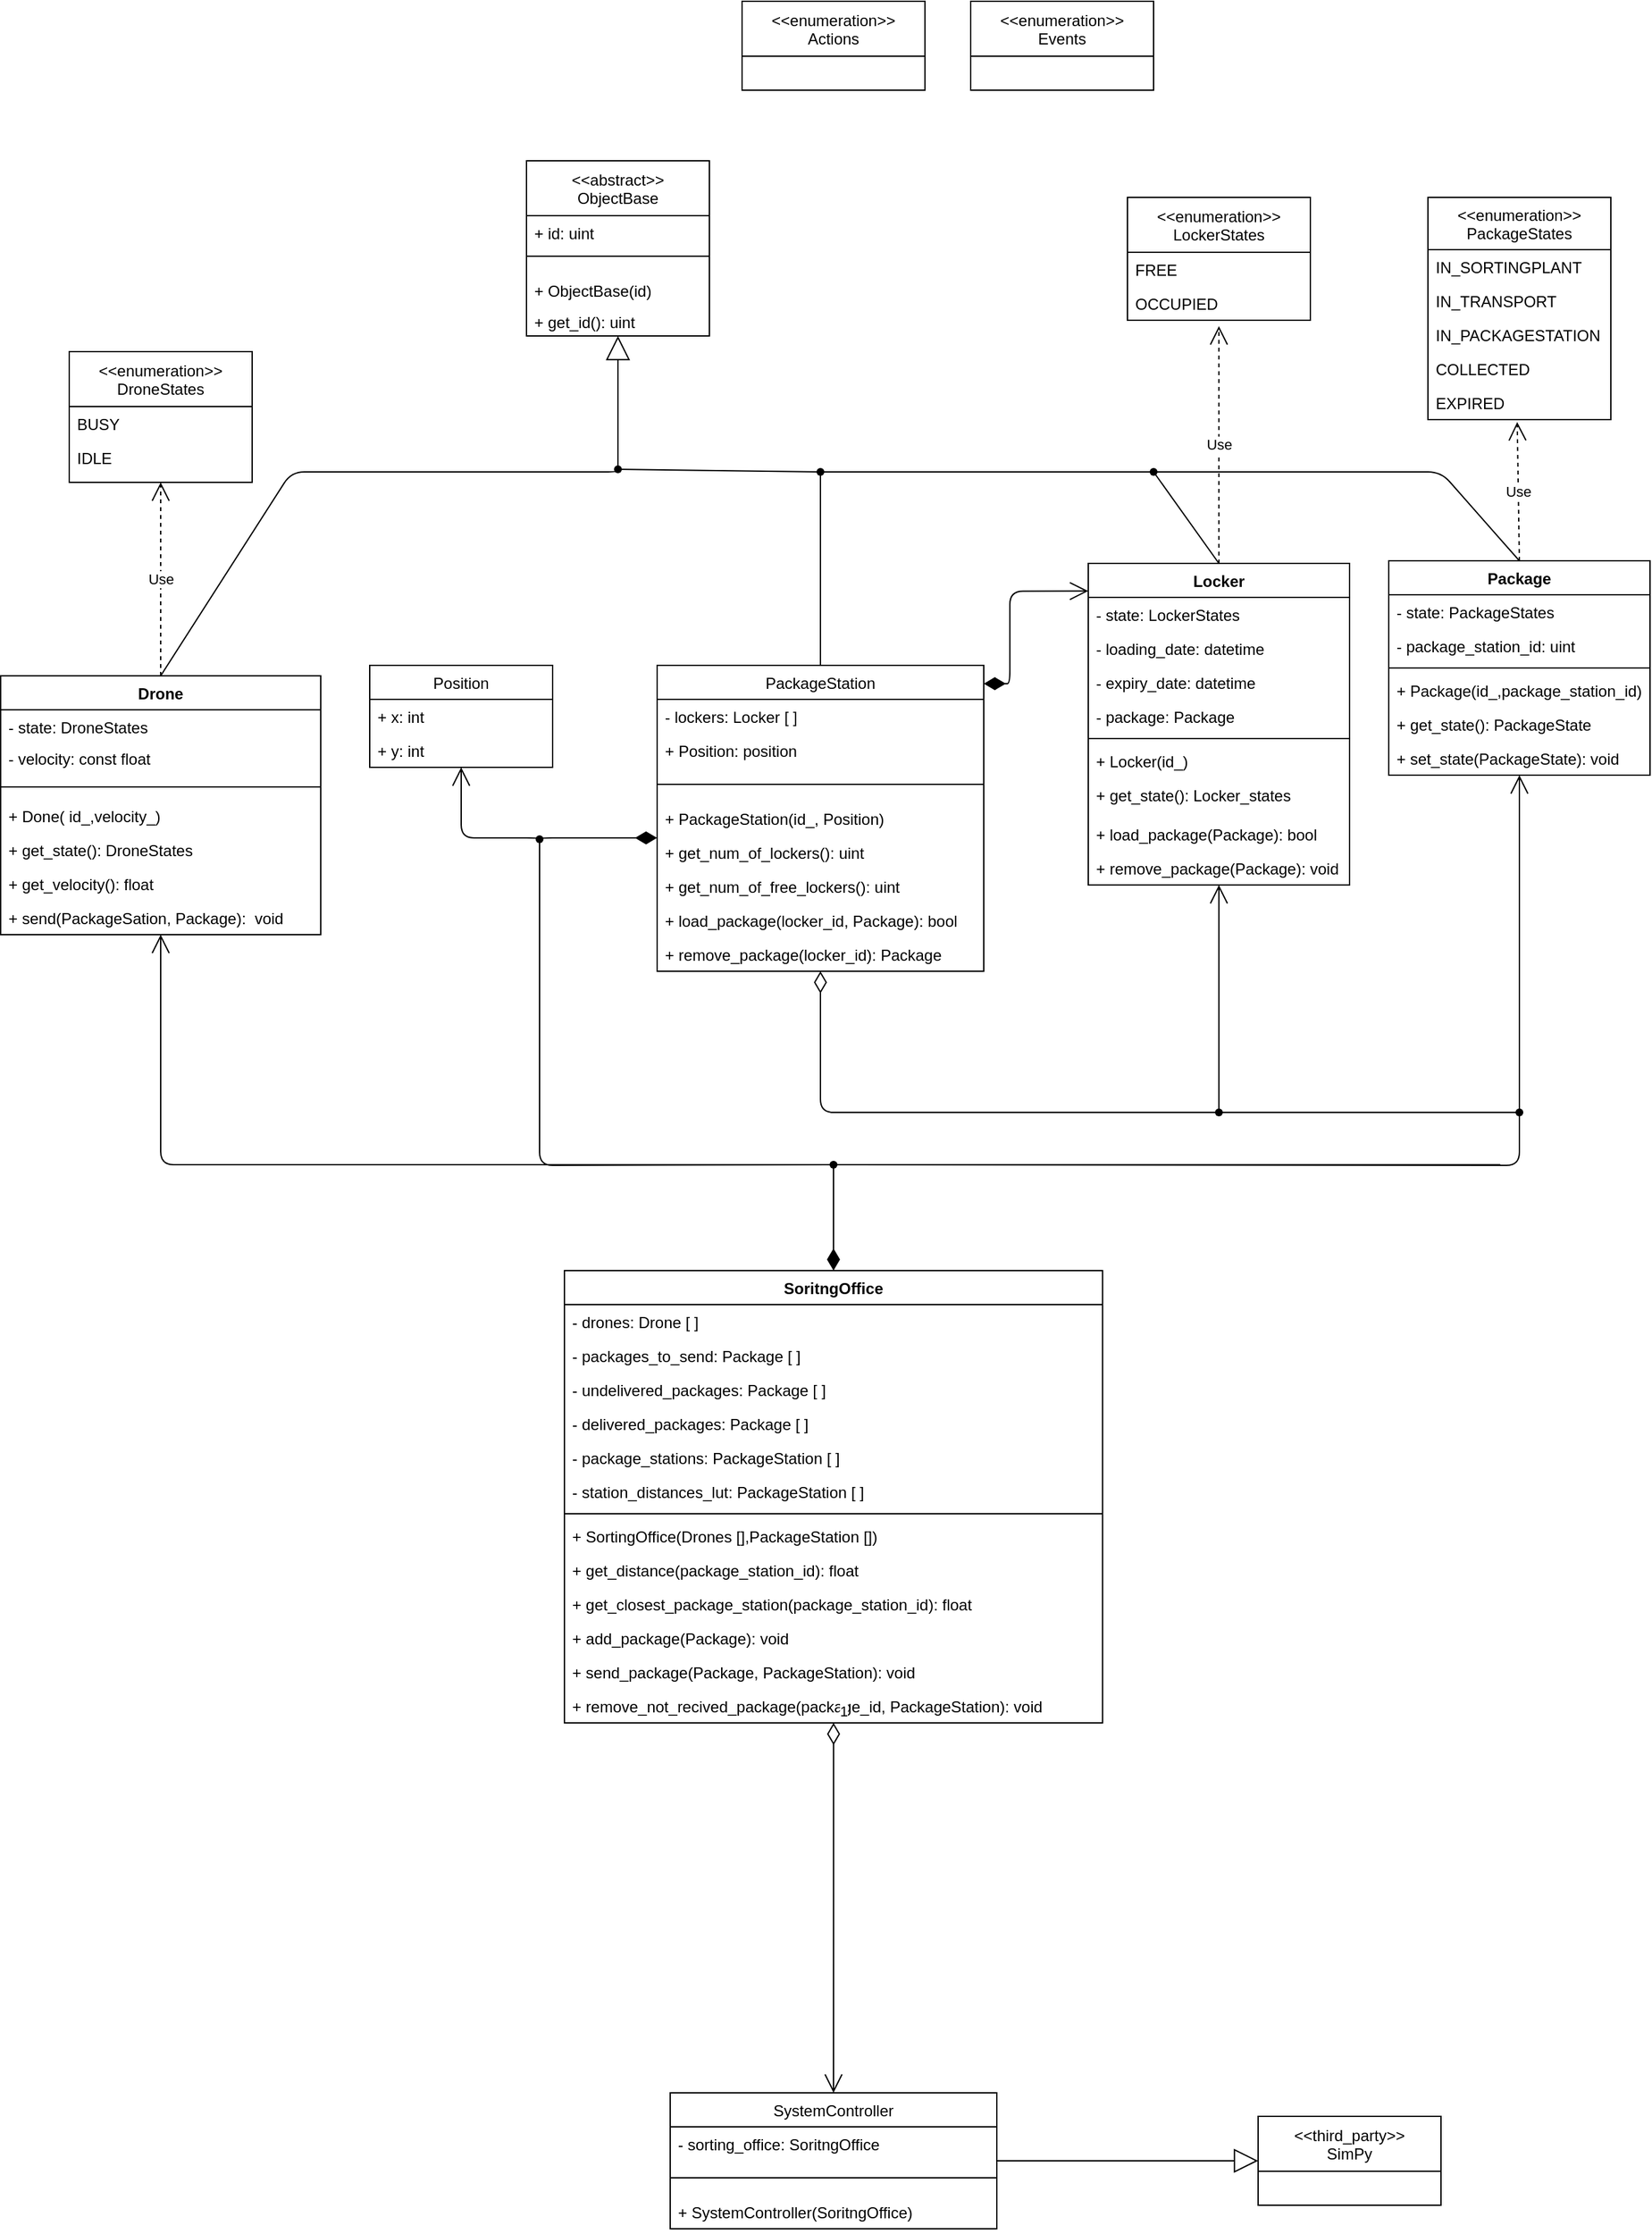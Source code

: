 <mxfile>
    <diagram id="86PfZqOsW2icAPBCHRVc" name="Page-1">
        <mxGraphModel dx="2055" dy="1757" grid="1" gridSize="10" guides="1" tooltips="1" connect="1" arrows="1" fold="1" page="1" pageScale="1" pageWidth="850" pageHeight="1100" math="0" shadow="0">
            <root>
                <mxCell id="0"/>
                <mxCell id="1" parent="0"/>
                <mxCell id="2" value="Drone" style="swimlane;fontStyle=1;align=center;verticalAlign=top;childLayout=stackLayout;horizontal=1;startSize=26;horizontalStack=0;resizeParent=1;resizeParentMax=0;resizeLast=0;collapsible=1;marginBottom=0;" parent="1" vertex="1">
                    <mxGeometry x="-362.5" y="126" width="245" height="198" as="geometry">
                        <mxRectangle x="50" y="120" width="80" height="30" as="alternateBounds"/>
                    </mxGeometry>
                </mxCell>
                <mxCell id="3" value="- state: DroneStates" style="text;strokeColor=none;fillColor=none;align=left;verticalAlign=top;spacingLeft=4;spacingRight=4;overflow=hidden;rotatable=0;points=[[0,0.5],[1,0.5]];portConstraint=eastwest;" parent="2" vertex="1">
                    <mxGeometry y="26" width="245" height="24" as="geometry"/>
                </mxCell>
                <mxCell id="29" value="- velocity: const float" style="text;strokeColor=none;fillColor=none;align=left;verticalAlign=top;spacingLeft=4;spacingRight=4;overflow=hidden;rotatable=0;points=[[0,0.5],[1,0.5]];portConstraint=eastwest;" parent="2" vertex="1">
                    <mxGeometry y="50" width="245" height="26" as="geometry"/>
                </mxCell>
                <mxCell id="4" value="" style="line;strokeWidth=1;fillColor=none;align=left;verticalAlign=middle;spacingTop=-1;spacingLeft=3;spacingRight=3;rotatable=0;labelPosition=right;points=[];portConstraint=eastwest;strokeColor=inherit;" parent="2" vertex="1">
                    <mxGeometry y="76" width="245" height="18" as="geometry"/>
                </mxCell>
                <mxCell id="131" value="+ Done( id_,velocity_)" style="text;strokeColor=none;fillColor=none;align=left;verticalAlign=top;spacingLeft=4;spacingRight=4;overflow=hidden;rotatable=0;points=[[0,0.5],[1,0.5]];portConstraint=eastwest;" parent="2" vertex="1">
                    <mxGeometry y="94" width="245" height="26" as="geometry"/>
                </mxCell>
                <mxCell id="132" value="+ get_state(): DroneStates" style="text;strokeColor=none;fillColor=none;align=left;verticalAlign=top;spacingLeft=4;spacingRight=4;overflow=hidden;rotatable=0;points=[[0,0.5],[1,0.5]];portConstraint=eastwest;" parent="2" vertex="1">
                    <mxGeometry y="120" width="245" height="26" as="geometry"/>
                </mxCell>
                <mxCell id="134" value="+ get_velocity(): float" style="text;strokeColor=none;fillColor=none;align=left;verticalAlign=top;spacingLeft=4;spacingRight=4;overflow=hidden;rotatable=0;points=[[0,0.5],[1,0.5]];portConstraint=eastwest;" parent="2" vertex="1">
                    <mxGeometry y="146" width="245" height="26" as="geometry"/>
                </mxCell>
                <mxCell id="133" value="+ send(PackageSation, Package):  void" style="text;strokeColor=none;fillColor=none;align=left;verticalAlign=top;spacingLeft=4;spacingRight=4;overflow=hidden;rotatable=0;points=[[0,0.5],[1,0.5]];portConstraint=eastwest;" parent="2" vertex="1">
                    <mxGeometry y="172" width="245" height="26" as="geometry"/>
                </mxCell>
                <mxCell id="233" style="edgeStyle=none;html=1;endArrow=none;endFill=0;startArrow=none;" parent="1" source="237" target="230" edge="1">
                    <mxGeometry relative="1" as="geometry">
                        <mxPoint x="265" y="-32" as="sourcePoint"/>
                        <Array as="points"/>
                    </mxGeometry>
                </mxCell>
                <mxCell id="239" style="edgeStyle=none;html=1;entryX=0.633;entryY=0.5;entryDx=0;entryDy=0;entryPerimeter=0;endArrow=none;endFill=0;" parent="1" source="6" target="237" edge="1">
                    <mxGeometry relative="1" as="geometry"/>
                </mxCell>
                <mxCell id="6" value="PackageStation" style="swimlane;fontStyle=0;align=center;verticalAlign=top;childLayout=stackLayout;horizontal=1;startSize=26;horizontalStack=0;resizeParent=1;resizeParentMax=0;resizeLast=0;collapsible=1;marginBottom=0;" parent="1" vertex="1">
                    <mxGeometry x="140" y="118" width="250" height="234" as="geometry"/>
                </mxCell>
                <mxCell id="32" value="- lockers: Locker [ ]" style="text;strokeColor=none;fillColor=none;align=left;verticalAlign=top;spacingLeft=4;spacingRight=4;overflow=hidden;rotatable=0;points=[[0,0.5],[1,0.5]];portConstraint=eastwest;" parent="6" vertex="1">
                    <mxGeometry y="26" width="250" height="26" as="geometry"/>
                </mxCell>
                <mxCell id="87" value="+ Position: position" style="text;strokeColor=none;fillColor=none;align=left;verticalAlign=top;spacingLeft=4;spacingRight=4;overflow=hidden;rotatable=0;points=[[0,0.5],[1,0.5]];portConstraint=eastwest;" parent="6" vertex="1">
                    <mxGeometry y="52" width="250" height="26" as="geometry"/>
                </mxCell>
                <mxCell id="8" value="" style="line;strokeWidth=1;fillColor=none;align=left;verticalAlign=middle;spacingTop=-1;spacingLeft=3;spacingRight=3;rotatable=0;labelPosition=right;points=[];portConstraint=eastwest;strokeColor=inherit;" parent="6" vertex="1">
                    <mxGeometry y="78" width="250" height="26" as="geometry"/>
                </mxCell>
                <mxCell id="9" value="+ PackageStation(id_, Position)" style="text;strokeColor=none;fillColor=none;align=left;verticalAlign=top;spacingLeft=4;spacingRight=4;overflow=hidden;rotatable=0;points=[[0,0.5],[1,0.5]];portConstraint=eastwest;" parent="6" vertex="1">
                    <mxGeometry y="104" width="250" height="26" as="geometry"/>
                </mxCell>
                <mxCell id="136" value="+ get_num_of_lockers(): uint" style="text;strokeColor=none;fillColor=none;align=left;verticalAlign=top;spacingLeft=4;spacingRight=4;overflow=hidden;rotatable=0;points=[[0,0.5],[1,0.5]];portConstraint=eastwest;" parent="6" vertex="1">
                    <mxGeometry y="130" width="250" height="26" as="geometry"/>
                </mxCell>
                <mxCell id="137" value="+ get_num_of_free_lockers(): uint" style="text;strokeColor=none;fillColor=none;align=left;verticalAlign=top;spacingLeft=4;spacingRight=4;overflow=hidden;rotatable=0;points=[[0,0.5],[1,0.5]];portConstraint=eastwest;" parent="6" vertex="1">
                    <mxGeometry y="156" width="250" height="26" as="geometry"/>
                </mxCell>
                <mxCell id="138" value="+ load_package(locker_id, Package): bool" style="text;strokeColor=none;fillColor=none;align=left;verticalAlign=top;spacingLeft=4;spacingRight=4;overflow=hidden;rotatable=0;points=[[0,0.5],[1,0.5]];portConstraint=eastwest;" parent="6" vertex="1">
                    <mxGeometry y="182" width="250" height="26" as="geometry"/>
                </mxCell>
                <mxCell id="167" value="+ remove_package(locker_id): Package" style="text;strokeColor=none;fillColor=none;align=left;verticalAlign=top;spacingLeft=4;spacingRight=4;overflow=hidden;rotatable=0;points=[[0,0.5],[1,0.5]];portConstraint=eastwest;" parent="6" vertex="1">
                    <mxGeometry y="208" width="250" height="26" as="geometry"/>
                </mxCell>
                <mxCell id="242" style="edgeStyle=none;html=1;entryX=0.75;entryY=0.633;entryDx=0;entryDy=0;entryPerimeter=0;endArrow=none;endFill=0;exitX=0.5;exitY=0;exitDx=0;exitDy=0;" parent="1" source="10" target="240" edge="1">
                    <mxGeometry relative="1" as="geometry">
                        <Array as="points">
                            <mxPoint x="740" y="-30"/>
                        </Array>
                    </mxGeometry>
                </mxCell>
                <mxCell id="10" value="Package" style="swimlane;fontStyle=1;align=center;verticalAlign=top;childLayout=stackLayout;horizontal=1;startSize=26;horizontalStack=0;resizeParent=1;resizeParentMax=0;resizeLast=0;collapsible=1;marginBottom=0;" parent="1" vertex="1">
                    <mxGeometry x="700" y="38" width="200" height="164" as="geometry"/>
                </mxCell>
                <mxCell id="34" value="- state: PackageStates" style="text;strokeColor=none;fillColor=none;align=left;verticalAlign=top;spacingLeft=4;spacingRight=4;overflow=hidden;rotatable=0;points=[[0,0.5],[1,0.5]];portConstraint=eastwest;" parent="10" vertex="1">
                    <mxGeometry y="26" width="200" height="26" as="geometry"/>
                </mxCell>
                <mxCell id="36" value="- package_station_id: uint" style="text;strokeColor=none;fillColor=none;align=left;verticalAlign=top;spacingLeft=4;spacingRight=4;overflow=hidden;rotatable=0;points=[[0,0.5],[1,0.5]];portConstraint=eastwest;" parent="10" vertex="1">
                    <mxGeometry y="52" width="200" height="26" as="geometry"/>
                </mxCell>
                <mxCell id="12" value="" style="line;strokeWidth=1;fillColor=none;align=left;verticalAlign=middle;spacingTop=-1;spacingLeft=3;spacingRight=3;rotatable=0;labelPosition=right;points=[];portConstraint=eastwest;strokeColor=inherit;" parent="10" vertex="1">
                    <mxGeometry y="78" width="200" height="8" as="geometry"/>
                </mxCell>
                <mxCell id="13" value="+ Package(id_,package_station_id)" style="text;strokeColor=none;fillColor=none;align=left;verticalAlign=top;spacingLeft=4;spacingRight=4;overflow=hidden;rotatable=0;points=[[0,0.5],[1,0.5]];portConstraint=eastwest;" parent="10" vertex="1">
                    <mxGeometry y="86" width="200" height="26" as="geometry"/>
                </mxCell>
                <mxCell id="153" value="+ get_state(): PackageState" style="text;strokeColor=none;fillColor=none;align=left;verticalAlign=top;spacingLeft=4;spacingRight=4;overflow=hidden;rotatable=0;points=[[0,0.5],[1,0.5]];portConstraint=eastwest;" parent="10" vertex="1">
                    <mxGeometry y="112" width="200" height="26" as="geometry"/>
                </mxCell>
                <mxCell id="154" value="+ set_state(PackageState): void " style="text;strokeColor=none;fillColor=none;align=left;verticalAlign=top;spacingLeft=4;spacingRight=4;overflow=hidden;rotatable=0;points=[[0,0.5],[1,0.5]];portConstraint=eastwest;" parent="10" vertex="1">
                    <mxGeometry y="138" width="200" height="26" as="geometry"/>
                </mxCell>
                <mxCell id="234" style="edgeStyle=none;html=1;exitDx=0;exitDy=0;endArrow=none;endFill=0;entryX=0.733;entryY=0.933;entryDx=0;entryDy=0;entryPerimeter=0;startArrow=none;" parent="1" source="240" target="237" edge="1">
                    <mxGeometry relative="1" as="geometry">
                        <mxPoint x="280" y="-20" as="targetPoint"/>
                        <Array as="points"/>
                    </mxGeometry>
                </mxCell>
                <mxCell id="15" value="Locker" style="swimlane;fontStyle=1;align=center;verticalAlign=top;childLayout=stackLayout;horizontal=1;startSize=26;horizontalStack=0;resizeParent=1;resizeParentMax=0;resizeLast=0;collapsible=1;marginBottom=0;" parent="1" vertex="1">
                    <mxGeometry x="470" y="40" width="200" height="246" as="geometry"/>
                </mxCell>
                <mxCell id="40" value="- state: LockerStates" style="text;strokeColor=none;fillColor=none;align=left;verticalAlign=top;spacingLeft=4;spacingRight=4;overflow=hidden;rotatable=0;points=[[0,0.5],[1,0.5]];portConstraint=eastwest;" parent="15" vertex="1">
                    <mxGeometry y="26" width="200" height="26" as="geometry"/>
                </mxCell>
                <mxCell id="41" value="- loading_date: datetime" style="text;strokeColor=none;fillColor=none;align=left;verticalAlign=top;spacingLeft=4;spacingRight=4;overflow=hidden;rotatable=0;points=[[0,0.5],[1,0.5]];portConstraint=eastwest;" parent="15" vertex="1">
                    <mxGeometry y="52" width="200" height="26" as="geometry"/>
                </mxCell>
                <mxCell id="42" value="- expiry_date: datetime" style="text;strokeColor=none;fillColor=none;align=left;verticalAlign=top;spacingLeft=4;spacingRight=4;overflow=hidden;rotatable=0;points=[[0,0.5],[1,0.5]];portConstraint=eastwest;" parent="15" vertex="1">
                    <mxGeometry y="78" width="200" height="26" as="geometry"/>
                </mxCell>
                <mxCell id="171" value="- package: Package" style="text;strokeColor=none;fillColor=none;align=left;verticalAlign=top;spacingLeft=4;spacingRight=4;overflow=hidden;rotatable=0;points=[[0,0.5],[1,0.5]];portConstraint=eastwest;" parent="15" vertex="1">
                    <mxGeometry y="104" width="200" height="26" as="geometry"/>
                </mxCell>
                <mxCell id="17" value="" style="line;strokeWidth=1;fillColor=none;align=left;verticalAlign=middle;spacingTop=-1;spacingLeft=3;spacingRight=3;rotatable=0;labelPosition=right;points=[];portConstraint=eastwest;strokeColor=inherit;" parent="15" vertex="1">
                    <mxGeometry y="130" width="200" height="8" as="geometry"/>
                </mxCell>
                <mxCell id="18" value="+ Locker(id_)" style="text;strokeColor=none;fillColor=none;align=left;verticalAlign=top;spacingLeft=4;spacingRight=4;overflow=hidden;rotatable=0;points=[[0,0.5],[1,0.5]];portConstraint=eastwest;" parent="15" vertex="1">
                    <mxGeometry y="138" width="200" height="26" as="geometry"/>
                </mxCell>
                <mxCell id="148" value="+ get_state(): Locker_states" style="text;strokeColor=none;fillColor=none;align=left;verticalAlign=top;spacingLeft=4;spacingRight=4;overflow=hidden;rotatable=0;points=[[0,0.5],[1,0.5]];portConstraint=eastwest;" parent="15" vertex="1">
                    <mxGeometry y="164" width="200" height="30" as="geometry"/>
                </mxCell>
                <mxCell id="172" value="+ load_package(Package): bool" style="text;strokeColor=none;fillColor=none;align=left;verticalAlign=top;spacingLeft=4;spacingRight=4;overflow=hidden;rotatable=0;points=[[0,0.5],[1,0.5]];portConstraint=eastwest;" parent="15" vertex="1">
                    <mxGeometry y="194" width="200" height="26" as="geometry"/>
                </mxCell>
                <mxCell id="146" value="+ remove_package(Package): void" style="text;strokeColor=none;fillColor=none;align=left;verticalAlign=top;spacingLeft=4;spacingRight=4;overflow=hidden;rotatable=0;points=[[0,0.5],[1,0.5]];portConstraint=eastwest;" parent="15" vertex="1">
                    <mxGeometry y="220" width="200" height="26" as="geometry"/>
                </mxCell>
                <mxCell id="23" value="SoritngOffice" style="swimlane;fontStyle=1;align=center;verticalAlign=top;childLayout=stackLayout;horizontal=1;startSize=26;horizontalStack=0;resizeParent=1;resizeParentMax=0;resizeLast=0;collapsible=1;marginBottom=0;" parent="1" vertex="1">
                    <mxGeometry x="69.06" y="581" width="411.87" height="346" as="geometry"/>
                </mxCell>
                <mxCell id="24" value="- drones: Drone [ ] " style="text;strokeColor=none;fillColor=none;align=left;verticalAlign=top;spacingLeft=4;spacingRight=4;overflow=hidden;rotatable=0;points=[[0,0.5],[1,0.5]];portConstraint=eastwest;" parent="23" vertex="1">
                    <mxGeometry y="26" width="411.87" height="26" as="geometry"/>
                </mxCell>
                <mxCell id="43" value="- packages_to_send: Package [ ] " style="text;strokeColor=none;fillColor=none;align=left;verticalAlign=top;spacingLeft=4;spacingRight=4;overflow=hidden;rotatable=0;points=[[0,0.5],[1,0.5]];portConstraint=eastwest;" parent="23" vertex="1">
                    <mxGeometry y="52" width="411.87" height="26" as="geometry"/>
                </mxCell>
                <mxCell id="44" value="- undelivered_packages: Package [ ] " style="text;strokeColor=none;fillColor=none;align=left;verticalAlign=top;spacingLeft=4;spacingRight=4;overflow=hidden;rotatable=0;points=[[0,0.5],[1,0.5]];portConstraint=eastwest;" parent="23" vertex="1">
                    <mxGeometry y="78" width="411.87" height="26" as="geometry"/>
                </mxCell>
                <mxCell id="45" value="- delivered_packages: Package [ ] " style="text;strokeColor=none;fillColor=none;align=left;verticalAlign=top;spacingLeft=4;spacingRight=4;overflow=hidden;rotatable=0;points=[[0,0.5],[1,0.5]];portConstraint=eastwest;" parent="23" vertex="1">
                    <mxGeometry y="104" width="411.87" height="26" as="geometry"/>
                </mxCell>
                <mxCell id="164" value="- package_stations: PackageStation [ ]" style="text;strokeColor=none;fillColor=none;align=left;verticalAlign=top;spacingLeft=4;spacingRight=4;overflow=hidden;rotatable=0;points=[[0,0.5],[1,0.5]];portConstraint=eastwest;" parent="23" vertex="1">
                    <mxGeometry y="130" width="411.87" height="26" as="geometry"/>
                </mxCell>
                <mxCell id="179" value="- station_distances_lut: PackageStation [ ]" style="text;strokeColor=none;fillColor=none;align=left;verticalAlign=top;spacingLeft=4;spacingRight=4;overflow=hidden;rotatable=0;points=[[0,0.5],[1,0.5]];portConstraint=eastwest;" parent="23" vertex="1">
                    <mxGeometry y="156" width="411.87" height="26" as="geometry"/>
                </mxCell>
                <mxCell id="25" value="" style="line;strokeWidth=1;fillColor=none;align=left;verticalAlign=middle;spacingTop=-1;spacingLeft=3;spacingRight=3;rotatable=0;labelPosition=right;points=[];portConstraint=eastwest;strokeColor=inherit;" parent="23" vertex="1">
                    <mxGeometry y="182" width="411.87" height="8" as="geometry"/>
                </mxCell>
                <mxCell id="26" value="+ SortingOffice(Drones [],PackageStation [])" style="text;strokeColor=none;fillColor=none;align=left;verticalAlign=top;spacingLeft=4;spacingRight=4;overflow=hidden;rotatable=0;points=[[0,0.5],[1,0.5]];portConstraint=eastwest;" parent="23" vertex="1">
                    <mxGeometry y="190" width="411.87" height="26" as="geometry"/>
                </mxCell>
                <mxCell id="22" value="+ get_distance(package_station_id): float" style="text;strokeColor=none;fillColor=none;align=left;verticalAlign=top;spacingLeft=4;spacingRight=4;overflow=hidden;rotatable=0;points=[[0,0.5],[1,0.5]];portConstraint=eastwest;" parent="23" vertex="1">
                    <mxGeometry y="216" width="411.87" height="26" as="geometry"/>
                </mxCell>
                <mxCell id="163" value="+ get_closest_package_station(package_station_id): float" style="text;strokeColor=none;fillColor=none;align=left;verticalAlign=top;spacingLeft=4;spacingRight=4;overflow=hidden;rotatable=0;points=[[0,0.5],[1,0.5]];portConstraint=eastwest;" parent="23" vertex="1">
                    <mxGeometry y="242" width="411.87" height="26" as="geometry"/>
                </mxCell>
                <mxCell id="165" value="+ add_package(Package): void" style="text;strokeColor=none;fillColor=none;align=left;verticalAlign=top;spacingLeft=4;spacingRight=4;overflow=hidden;rotatable=0;points=[[0,0.5],[1,0.5]];portConstraint=eastwest;" parent="23" vertex="1">
                    <mxGeometry y="268" width="411.87" height="26" as="geometry"/>
                </mxCell>
                <mxCell id="161" value="+ send_package(Package, PackageStation): void    " style="text;strokeColor=none;fillColor=none;align=left;verticalAlign=top;spacingLeft=4;spacingRight=4;overflow=hidden;rotatable=0;points=[[0,0.5],[1,0.5]];portConstraint=eastwest;" parent="23" vertex="1">
                    <mxGeometry y="294" width="411.87" height="26" as="geometry"/>
                </mxCell>
                <mxCell id="166" value="+ remove_not_recived_package(package_id, PackageStation): void" style="text;strokeColor=none;fillColor=none;align=left;verticalAlign=top;spacingLeft=4;spacingRight=4;overflow=hidden;rotatable=0;points=[[0,0.5],[1,0.5]];portConstraint=eastwest;" parent="23" vertex="1">
                    <mxGeometry y="320" width="411.87" height="26" as="geometry"/>
                </mxCell>
                <mxCell id="47" value="&lt;&lt;enumeration&gt;&gt;&#10;PackageStates" style="swimlane;fontStyle=0;childLayout=stackLayout;horizontal=1;startSize=40;fillColor=none;horizontalStack=0;resizeParent=1;resizeParentMax=0;resizeLast=0;collapsible=1;marginBottom=0;" parent="1" vertex="1">
                    <mxGeometry x="730" y="-240" width="140" height="170" as="geometry"/>
                </mxCell>
                <mxCell id="151" value="IN_SORTINGPLANT" style="text;strokeColor=none;fillColor=none;align=left;verticalAlign=top;spacingLeft=4;spacingRight=4;overflow=hidden;rotatable=0;points=[[0,0.5],[1,0.5]];portConstraint=eastwest;" parent="47" vertex="1">
                    <mxGeometry y="40" width="140" height="26" as="geometry"/>
                </mxCell>
                <mxCell id="49" value="IN_TRANSPORT" style="text;strokeColor=none;fillColor=none;align=left;verticalAlign=top;spacingLeft=4;spacingRight=4;overflow=hidden;rotatable=0;points=[[0,0.5],[1,0.5]];portConstraint=eastwest;" parent="47" vertex="1">
                    <mxGeometry y="66" width="140" height="26" as="geometry"/>
                </mxCell>
                <mxCell id="50" value="IN_PACKAGESTATION" style="text;strokeColor=none;fillColor=none;align=left;verticalAlign=top;spacingLeft=4;spacingRight=4;overflow=hidden;rotatable=0;points=[[0,0.5],[1,0.5]];portConstraint=eastwest;" parent="47" vertex="1">
                    <mxGeometry y="92" width="140" height="26" as="geometry"/>
                </mxCell>
                <mxCell id="51" value="COLLECTED" style="text;strokeColor=none;fillColor=none;align=left;verticalAlign=top;spacingLeft=4;spacingRight=4;overflow=hidden;rotatable=0;points=[[0,0.5],[1,0.5]];portConstraint=eastwest;" parent="47" vertex="1">
                    <mxGeometry y="118" width="140" height="26" as="geometry"/>
                </mxCell>
                <mxCell id="52" value="EXPIRED" style="text;strokeColor=none;fillColor=none;align=left;verticalAlign=top;spacingLeft=4;spacingRight=4;overflow=hidden;rotatable=0;points=[[0,0.5],[1,0.5]];portConstraint=eastwest;" parent="47" vertex="1">
                    <mxGeometry y="144" width="140" height="26" as="geometry"/>
                </mxCell>
                <mxCell id="57" value="&lt;&lt;enumeration&gt;&gt;&#10;DroneStates" style="swimlane;fontStyle=0;childLayout=stackLayout;horizontal=1;startSize=42;fillColor=none;horizontalStack=0;resizeParent=1;resizeParentMax=0;resizeLast=0;collapsible=1;marginBottom=0;" parent="1" vertex="1">
                    <mxGeometry x="-310" y="-122" width="140" height="100" as="geometry"/>
                </mxCell>
                <mxCell id="58" value="BUSY" style="text;strokeColor=none;fillColor=none;align=left;verticalAlign=top;spacingLeft=4;spacingRight=4;overflow=hidden;rotatable=0;points=[[0,0.5],[1,0.5]];portConstraint=eastwest;" parent="57" vertex="1">
                    <mxGeometry y="42" width="140" height="26" as="geometry"/>
                </mxCell>
                <mxCell id="59" value="IDLE" style="text;strokeColor=none;fillColor=none;align=left;verticalAlign=top;spacingLeft=4;spacingRight=4;overflow=hidden;rotatable=0;points=[[0,0.5],[1,0.5]];portConstraint=eastwest;" parent="57" vertex="1">
                    <mxGeometry y="68" width="140" height="32" as="geometry"/>
                </mxCell>
                <mxCell id="61" value="&lt;&lt;enumeration&gt;&gt;&#10;LockerStates" style="swimlane;fontStyle=0;childLayout=stackLayout;horizontal=1;startSize=42;fillColor=none;horizontalStack=0;resizeParent=1;resizeParentMax=0;resizeLast=0;collapsible=1;marginBottom=0;" parent="1" vertex="1">
                    <mxGeometry x="500" y="-240" width="140" height="94" as="geometry"/>
                </mxCell>
                <mxCell id="62" value="FREE" style="text;strokeColor=none;fillColor=none;align=left;verticalAlign=top;spacingLeft=4;spacingRight=4;overflow=hidden;rotatable=0;points=[[0,0.5],[1,0.5]];portConstraint=eastwest;" parent="61" vertex="1">
                    <mxGeometry y="42" width="140" height="26" as="geometry"/>
                </mxCell>
                <mxCell id="63" value="OCCUPIED" style="text;strokeColor=none;fillColor=none;align=left;verticalAlign=top;spacingLeft=4;spacingRight=4;overflow=hidden;rotatable=0;points=[[0,0.5],[1,0.5]];portConstraint=eastwest;" parent="61" vertex="1">
                    <mxGeometry y="68" width="140" height="26" as="geometry"/>
                </mxCell>
                <mxCell id="64" value="Use" style="endArrow=open;endSize=12;dashed=1;html=1;exitX=0.5;exitY=0;exitDx=0;exitDy=0;" parent="1" source="2" target="59" edge="1">
                    <mxGeometry width="160" relative="1" as="geometry">
                        <mxPoint x="-30" y="203" as="sourcePoint"/>
                        <mxPoint x="-50" y="-7" as="targetPoint"/>
                        <mxPoint as="offset"/>
                    </mxGeometry>
                </mxCell>
                <mxCell id="65" value="Use" style="endArrow=open;endSize=12;dashed=1;html=1;exitX=0.5;exitY=0;exitDx=0;exitDy=0;entryX=0.488;entryY=1.071;entryDx=0;entryDy=0;entryPerimeter=0;" parent="1" source="10" target="52" edge="1">
                    <mxGeometry width="160" relative="1" as="geometry">
                        <mxPoint x="790" y="-10" as="sourcePoint"/>
                        <mxPoint x="950" y="-10" as="targetPoint"/>
                    </mxGeometry>
                </mxCell>
                <mxCell id="66" value="Use" style="endArrow=open;endSize=12;dashed=1;html=1;exitX=0.5;exitY=0;exitDx=0;exitDy=0;entryX=0.5;entryY=1.173;entryDx=0;entryDy=0;entryPerimeter=0;" parent="1" source="15" target="63" edge="1">
                    <mxGeometry width="160" relative="1" as="geometry">
                        <mxPoint x="560" y="80" as="sourcePoint"/>
                        <mxPoint x="720" y="80" as="targetPoint"/>
                    </mxGeometry>
                </mxCell>
                <mxCell id="82" value="Position" style="swimlane;fontStyle=0;childLayout=stackLayout;horizontal=1;startSize=26;fillColor=none;horizontalStack=0;resizeParent=1;resizeParentMax=0;resizeLast=0;collapsible=1;marginBottom=0;" parent="1" vertex="1">
                    <mxGeometry x="-80" y="118" width="140" height="78" as="geometry"/>
                </mxCell>
                <mxCell id="83" value="+ x: int " style="text;strokeColor=none;fillColor=none;align=left;verticalAlign=top;spacingLeft=4;spacingRight=4;overflow=hidden;rotatable=0;points=[[0,0.5],[1,0.5]];portConstraint=eastwest;" parent="82" vertex="1">
                    <mxGeometry y="26" width="140" height="26" as="geometry"/>
                </mxCell>
                <mxCell id="84" value="+ y: int " style="text;strokeColor=none;fillColor=none;align=left;verticalAlign=top;spacingLeft=4;spacingRight=4;overflow=hidden;rotatable=0;points=[[0,0.5],[1,0.5]];portConstraint=eastwest;" parent="82" vertex="1">
                    <mxGeometry y="52" width="140" height="26" as="geometry"/>
                </mxCell>
                <mxCell id="72" value="" style="endArrow=open;html=1;endSize=12;startArrow=diamondThin;startSize=14;startFill=1;edgeStyle=orthogonalEdgeStyle;align=left;verticalAlign=bottom;entryX=0;entryY=0.086;entryDx=0;entryDy=0;entryPerimeter=0;" parent="1" source="6" target="15" edge="1">
                    <mxGeometry x="-1" y="3" relative="1" as="geometry">
                        <mxPoint x="410" y="190" as="sourcePoint"/>
                        <mxPoint x="490" y="138" as="targetPoint"/>
                        <Array as="points">
                            <mxPoint x="410" y="132"/>
                        </Array>
                    </mxGeometry>
                </mxCell>
                <mxCell id="118" value="" style="endArrow=none;html=1;endSize=12;startArrow=none;startSize=14;startFill=1;edgeStyle=orthogonalEdgeStyle;align=left;verticalAlign=bottom;exitDx=0;exitDy=0;endFill=0;" parent="1" source="117" edge="1">
                    <mxGeometry x="-1" y="3" relative="1" as="geometry">
                        <mxPoint x="240" y="420" as="sourcePoint"/>
                        <mxPoint x="275" y="500" as="targetPoint"/>
                    </mxGeometry>
                </mxCell>
                <mxCell id="119" value="" style="endArrow=none;html=1;endSize=12;startArrow=diamondThin;startSize=14;startFill=1;edgeStyle=orthogonalEdgeStyle;align=left;verticalAlign=bottom;exitX=0.5;exitY=0;exitDx=0;exitDy=0;endFill=0;" parent="1" source="23" target="117" edge="1">
                    <mxGeometry x="-1" y="3" relative="1" as="geometry">
                        <mxPoint x="275" y="470" as="sourcePoint"/>
                        <mxPoint x="275" y="400" as="targetPoint"/>
                    </mxGeometry>
                </mxCell>
                <mxCell id="117" value="" style="shape=waypoint;sketch=0;fillStyle=solid;size=6;pointerEvents=1;points=[];fillColor=none;resizable=0;rotatable=0;perimeter=centerPerimeter;snapToPoint=1;" parent="1" vertex="1">
                    <mxGeometry x="265" y="490" width="20" height="20" as="geometry"/>
                </mxCell>
                <mxCell id="120" value="" style="endArrow=open;html=1;endSize=12;startArrow=none;startSize=14;startFill=0;edgeStyle=orthogonalEdgeStyle;align=left;verticalAlign=bottom;exitX=0.479;exitY=0.321;exitDx=0;exitDy=0;exitPerimeter=0;" parent="1" source="117" target="2" edge="1">
                    <mxGeometry x="-1" y="3" relative="1" as="geometry">
                        <mxPoint x="40" y="390" as="sourcePoint"/>
                        <mxPoint x="200" y="390" as="targetPoint"/>
                        <Array as="points">
                            <mxPoint x="-240" y="500"/>
                        </Array>
                    </mxGeometry>
                </mxCell>
                <mxCell id="121" value="" style="endArrow=open;html=1;endSize=12;startArrow=none;startSize=14;startFill=0;edgeStyle=orthogonalEdgeStyle;align=left;verticalAlign=bottom;exitDx=0;exitDy=0;exitPerimeter=0;" parent="1" source="169" target="10" edge="1">
                    <mxGeometry x="-1" y="3" relative="1" as="geometry">
                        <mxPoint x="290" y="500" as="sourcePoint"/>
                        <mxPoint x="-50" y="270.0" as="targetPoint"/>
                        <Array as="points"/>
                    </mxGeometry>
                </mxCell>
                <mxCell id="122" value="" style="endArrow=open;html=1;endSize=12;startArrow=none;startSize=14;startFill=0;edgeStyle=orthogonalEdgeStyle;align=left;verticalAlign=bottom;exitX=0.387;exitY=0.519;exitDx=0;exitDy=0;exitPerimeter=0;" parent="1" source="115" target="82" edge="1">
                    <mxGeometry x="-1" y="3" relative="1" as="geometry">
                        <mxPoint x="140" y="250" as="sourcePoint"/>
                        <mxPoint x="-40" y="280.0" as="targetPoint"/>
                        <Array as="points">
                            <mxPoint x="-10" y="250"/>
                        </Array>
                    </mxGeometry>
                </mxCell>
                <mxCell id="123" value="" style="endArrow=none;html=1;endSize=12;startArrow=diamondThin;startSize=14;startFill=1;edgeStyle=orthogonalEdgeStyle;align=left;verticalAlign=bottom;endFill=0;entryX=0.75;entryY=0.55;entryDx=0;entryDy=0;entryPerimeter=0;" parent="1" source="6" target="115" edge="1">
                    <mxGeometry x="-1" y="3" relative="1" as="geometry">
                        <mxPoint x="330" y="70" as="sourcePoint"/>
                        <mxPoint x="340" y="50" as="targetPoint"/>
                        <Array as="points">
                            <mxPoint x="100" y="250"/>
                            <mxPoint x="50" y="250"/>
                        </Array>
                    </mxGeometry>
                </mxCell>
                <mxCell id="124" value="" style="endArrow=none;html=1;endSize=12;startArrow=none;startSize=14;startFill=0;edgeStyle=orthogonalEdgeStyle;align=left;verticalAlign=bottom;" parent="1" target="115" edge="1">
                    <mxGeometry x="-1" y="3" relative="1" as="geometry">
                        <mxPoint x="290" y="500" as="sourcePoint"/>
                        <mxPoint x="130" y="18.0" as="targetPoint"/>
                        <Array as="points"/>
                    </mxGeometry>
                </mxCell>
                <mxCell id="115" value="" style="shape=waypoint;sketch=0;fillStyle=solid;size=6;pointerEvents=1;points=[];fillColor=none;resizable=0;rotatable=0;perimeter=centerPerimeter;snapToPoint=1;" parent="1" vertex="1">
                    <mxGeometry x="40" y="241" width="20" height="20" as="geometry"/>
                </mxCell>
                <mxCell id="129" value="" style="endArrow=none;html=1;endSize=12;startArrow=none;startSize=14;startFill=0;edgeStyle=orthogonalEdgeStyle;align=left;verticalAlign=bottom;exitX=0.45;exitY=0.683;exitDx=0;exitDy=0;exitPerimeter=0;" parent="1" source="117" edge="1">
                    <mxGeometry x="-1" y="3" relative="1" as="geometry">
                        <mxPoint x="275" y="500" as="sourcePoint"/>
                        <mxPoint x="290" y="500" as="targetPoint"/>
                        <Array as="points">
                            <mxPoint x="790" y="500"/>
                        </Array>
                    </mxGeometry>
                </mxCell>
                <mxCell id="156" value="" style="endArrow=none;html=1;endSize=12;startArrow=none;startSize=14;startFill=0;edgeStyle=orthogonalEdgeStyle;align=left;verticalAlign=bottom;" parent="1" source="117" edge="1">
                    <mxGeometry x="-1" y="3" relative="1" as="geometry">
                        <mxPoint x="275" y="500" as="sourcePoint"/>
                        <mxPoint x="290" y="500" as="targetPoint"/>
                        <Array as="points">
                            <mxPoint x="50" y="500"/>
                        </Array>
                    </mxGeometry>
                </mxCell>
                <mxCell id="168" value="" style="endArrow=none;html=1;endSize=12;startArrow=diamondThin;startSize=14;startFill=0;edgeStyle=orthogonalEdgeStyle;align=left;verticalAlign=bottom;sourcePerimeterSpacing=0;targetPerimeterSpacing=0;endFill=0;" parent="1" source="6" target="169" edge="1">
                    <mxGeometry x="-0.875" y="10" relative="1" as="geometry">
                        <mxPoint x="360" y="460" as="sourcePoint"/>
                        <mxPoint x="520" y="460" as="targetPoint"/>
                        <Array as="points">
                            <mxPoint x="265" y="460"/>
                        </Array>
                        <mxPoint as="offset"/>
                    </mxGeometry>
                </mxCell>
                <mxCell id="170" value="" style="endArrow=none;html=1;endSize=12;startArrow=none;startSize=14;startFill=0;edgeStyle=orthogonalEdgeStyle;align=left;verticalAlign=bottom;exitDx=0;exitDy=0;exitPerimeter=0;" parent="1" target="169" edge="1">
                    <mxGeometry x="-1" y="3" relative="1" as="geometry">
                        <mxPoint x="290" y="500" as="sourcePoint"/>
                        <mxPoint x="800.026" y="386" as="targetPoint"/>
                        <Array as="points"/>
                    </mxGeometry>
                </mxCell>
                <mxCell id="169" value="" style="shape=waypoint;sketch=0;fillStyle=solid;size=6;pointerEvents=1;points=[];fillColor=none;resizable=0;rotatable=0;perimeter=centerPerimeter;snapToPoint=1;" parent="1" vertex="1">
                    <mxGeometry x="790" y="450" width="20" height="20" as="geometry"/>
                </mxCell>
                <mxCell id="173" value="" style="endArrow=open;html=1;endSize=12;startArrow=none;startSize=14;startFill=0;edgeStyle=orthogonalEdgeStyle;align=left;verticalAlign=bottom;" parent="1" source="174" target="15" edge="1">
                    <mxGeometry x="-1" y="3" relative="1" as="geometry">
                        <mxPoint x="530" y="460" as="sourcePoint"/>
                        <mxPoint x="530" y="416" as="targetPoint"/>
                        <Array as="points">
                            <mxPoint x="570" y="460"/>
                        </Array>
                    </mxGeometry>
                </mxCell>
                <mxCell id="174" value="" style="shape=waypoint;sketch=0;fillStyle=solid;size=6;pointerEvents=1;points=[];fillColor=none;resizable=0;rotatable=0;perimeter=centerPerimeter;snapToPoint=1;" parent="1" vertex="1">
                    <mxGeometry x="560" y="450" width="20" height="20" as="geometry"/>
                </mxCell>
                <mxCell id="175" value="&lt;&lt;enumeration&gt;&gt;&#10;Events" style="swimlane;fontStyle=0;childLayout=stackLayout;horizontal=1;startSize=42;fillColor=none;horizontalStack=0;resizeParent=1;resizeParentMax=0;resizeLast=0;collapsible=1;marginBottom=0;" parent="1" vertex="1">
                    <mxGeometry x="380" y="-390" width="140" height="68" as="geometry"/>
                </mxCell>
                <mxCell id="178" value="&lt;&lt;enumeration&gt;&gt;&#10;Actions" style="swimlane;fontStyle=0;childLayout=stackLayout;horizontal=1;startSize=42;fillColor=none;horizontalStack=0;resizeParent=1;resizeParentMax=0;resizeLast=0;collapsible=1;marginBottom=0;" parent="1" vertex="1">
                    <mxGeometry x="205" y="-390" width="140" height="68" as="geometry"/>
                </mxCell>
                <mxCell id="223" value="&lt;&lt;abstract&gt;&gt;&#10;ObjectBase" style="swimlane;fontStyle=0;childLayout=stackLayout;horizontal=1;startSize=42;fillColor=none;horizontalStack=0;resizeParent=1;resizeParentMax=0;resizeLast=0;collapsible=1;marginBottom=0;" parent="1" vertex="1">
                    <mxGeometry x="40" y="-268" width="140" height="134" as="geometry"/>
                </mxCell>
                <mxCell id="224" value="+ id: uint" style="text;strokeColor=none;fillColor=none;align=left;verticalAlign=top;spacingLeft=4;spacingRight=4;overflow=hidden;rotatable=0;points=[[0,0.5],[1,0.5]];portConstraint=eastwest;" parent="223" vertex="1">
                    <mxGeometry y="42" width="140" height="18" as="geometry"/>
                </mxCell>
                <mxCell id="226" value="" style="line;strokeWidth=1;fillColor=none;align=left;verticalAlign=middle;spacingTop=-1;spacingLeft=3;spacingRight=3;rotatable=0;labelPosition=right;points=[];portConstraint=eastwest;strokeColor=inherit;" parent="223" vertex="1">
                    <mxGeometry y="60" width="140" height="26" as="geometry"/>
                </mxCell>
                <mxCell id="225" value="+ ObjectBase(id) &#10;" style="text;strokeColor=none;fillColor=none;align=left;verticalAlign=top;spacingLeft=4;spacingRight=4;overflow=hidden;rotatable=0;points=[[0,0.5],[1,0.5]];portConstraint=eastwest;" parent="223" vertex="1">
                    <mxGeometry y="86" width="140" height="24" as="geometry"/>
                </mxCell>
                <mxCell id="227" value="+ get_id(): uint &#10;" style="text;strokeColor=none;fillColor=none;align=left;verticalAlign=top;spacingLeft=4;spacingRight=4;overflow=hidden;rotatable=0;points=[[0,0.5],[1,0.5]];portConstraint=eastwest;" parent="223" vertex="1">
                    <mxGeometry y="110" width="140" height="24" as="geometry"/>
                </mxCell>
                <mxCell id="229" value="" style="endArrow=block;endSize=16;endFill=0;html=1;exitDx=0;exitDy=0;startArrow=none;" parent="1" source="230" target="223" edge="1">
                    <mxGeometry x="0.09" y="18" width="160" relative="1" as="geometry">
                        <mxPoint x="-160" y="10" as="sourcePoint"/>
                        <mxPoint y="10" as="targetPoint"/>
                        <Array as="points"/>
                        <mxPoint as="offset"/>
                    </mxGeometry>
                </mxCell>
                <mxCell id="231" value="" style="endArrow=none;endSize=16;endFill=0;html=1;exitX=0.5;exitY=0;exitDx=0;exitDy=0;" parent="1" source="2" target="230" edge="1">
                    <mxGeometry x="0.09" y="18" width="160" relative="1" as="geometry">
                        <mxPoint x="-240" y="126" as="sourcePoint"/>
                        <mxPoint x="110" y="-134" as="targetPoint"/>
                        <Array as="points">
                            <mxPoint x="-140" y="-30"/>
                            <mxPoint x="110" y="-30"/>
                        </Array>
                        <mxPoint as="offset"/>
                    </mxGeometry>
                </mxCell>
                <mxCell id="230" value="" style="shape=waypoint;sketch=0;fillStyle=solid;size=6;pointerEvents=1;points=[];fillColor=none;resizable=0;rotatable=0;perimeter=centerPerimeter;snapToPoint=1;" parent="1" vertex="1">
                    <mxGeometry x="100" y="-42" width="20" height="20" as="geometry"/>
                </mxCell>
                <mxCell id="238" value="" style="edgeStyle=none;html=1;endArrow=none;endFill=0;startArrow=none;" parent="1" target="237" edge="1">
                    <mxGeometry relative="1" as="geometry">
                        <mxPoint x="265" y="-32" as="sourcePoint"/>
                        <mxPoint x="110" y="-32" as="targetPoint"/>
                        <Array as="points"/>
                    </mxGeometry>
                </mxCell>
                <mxCell id="237" value="" style="shape=waypoint;sketch=0;fillStyle=solid;size=6;pointerEvents=1;points=[];fillColor=none;resizable=0;rotatable=0;perimeter=centerPerimeter;snapToPoint=1;" parent="1" vertex="1">
                    <mxGeometry x="255" y="-40" width="20" height="20" as="geometry"/>
                </mxCell>
                <mxCell id="241" value="" style="edgeStyle=none;html=1;exitX=0.5;exitY=0;exitDx=0;exitDy=0;endArrow=none;endFill=0;entryDx=0;entryDy=0;entryPerimeter=0;" parent="1" source="15" target="240" edge="1">
                    <mxGeometry relative="1" as="geometry">
                        <mxPoint x="265" y="-30" as="targetPoint"/>
                        <mxPoint x="570" y="40.0" as="sourcePoint"/>
                        <Array as="points">
                            <mxPoint x="520" y="-30"/>
                        </Array>
                    </mxGeometry>
                </mxCell>
                <mxCell id="240" value="" style="shape=waypoint;sketch=0;fillStyle=solid;size=6;pointerEvents=1;points=[];fillColor=none;resizable=0;rotatable=0;perimeter=centerPerimeter;snapToPoint=1;" parent="1" vertex="1">
                    <mxGeometry x="510" y="-40" width="20" height="20" as="geometry"/>
                </mxCell>
                <mxCell id="243" value="SystemController" style="swimlane;fontStyle=0;align=center;verticalAlign=top;childLayout=stackLayout;horizontal=1;startSize=26;horizontalStack=0;resizeParent=1;resizeParentMax=0;resizeLast=0;collapsible=1;marginBottom=0;" vertex="1" parent="1">
                    <mxGeometry x="149.99" y="1210" width="250" height="104" as="geometry"/>
                </mxCell>
                <mxCell id="244" value="- sorting_office: SoritngOffice " style="text;strokeColor=none;fillColor=none;align=left;verticalAlign=top;spacingLeft=4;spacingRight=4;overflow=hidden;rotatable=0;points=[[0,0.5],[1,0.5]];portConstraint=eastwest;fontStyle=0" vertex="1" parent="243">
                    <mxGeometry y="26" width="250" height="26" as="geometry"/>
                </mxCell>
                <mxCell id="246" value="" style="line;strokeWidth=1;fillColor=none;align=left;verticalAlign=middle;spacingTop=-1;spacingLeft=3;spacingRight=3;rotatable=0;labelPosition=right;points=[];portConstraint=eastwest;strokeColor=inherit;" vertex="1" parent="243">
                    <mxGeometry y="52" width="250" height="26" as="geometry"/>
                </mxCell>
                <mxCell id="251" value="+ SystemController(SoritngOffice)" style="text;strokeColor=none;fillColor=none;align=left;verticalAlign=top;spacingLeft=4;spacingRight=4;overflow=hidden;rotatable=0;points=[[0,0.5],[1,0.5]];portConstraint=eastwest;" vertex="1" parent="243">
                    <mxGeometry y="78" width="250" height="26" as="geometry"/>
                </mxCell>
                <mxCell id="252" value="&lt;&lt;third_party&gt;&gt;&#10;SimPy" style="swimlane;fontStyle=0;childLayout=stackLayout;horizontal=1;startSize=42;fillColor=none;horizontalStack=0;resizeParent=1;resizeParentMax=0;resizeLast=0;collapsible=1;marginBottom=0;" vertex="1" parent="1">
                    <mxGeometry x="600" y="1228" width="140" height="68" as="geometry"/>
                </mxCell>
                <mxCell id="253" value="&lt;br&gt;" style="endArrow=block;endSize=16;endFill=0;html=1;" edge="1" parent="1" source="243" target="252">
                    <mxGeometry width="160" relative="1" as="geometry">
                        <mxPoint x="470" y="1260" as="sourcePoint"/>
                        <mxPoint x="630" y="1260" as="targetPoint"/>
                    </mxGeometry>
                </mxCell>
                <mxCell id="254" value="1" style="endArrow=open;html=1;endSize=12;startArrow=diamondThin;startSize=14;startFill=0;edgeStyle=orthogonalEdgeStyle;align=left;verticalAlign=bottom;" edge="1" parent="1" source="23" target="243">
                    <mxGeometry x="-1" y="3" relative="1" as="geometry">
                        <mxPoint x="790" y="730" as="sourcePoint"/>
                        <mxPoint x="950" y="730" as="targetPoint"/>
                    </mxGeometry>
                </mxCell>
            </root>
        </mxGraphModel>
    </diagram>
</mxfile>